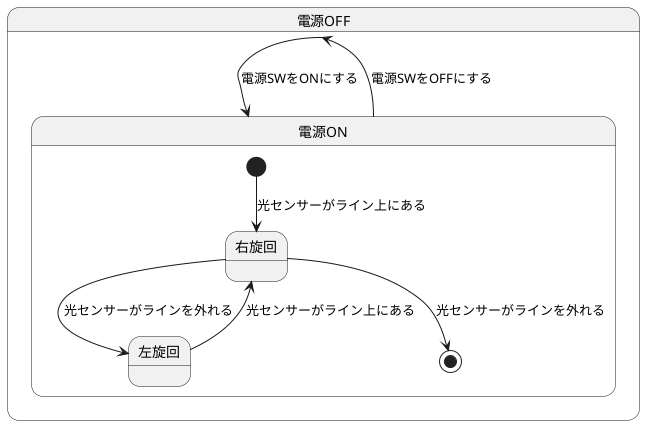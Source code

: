 @startuml 演習6‐5‐3
state 電源OFF {
  電源OFF --> 電源ON : 電源SWをONにする
}
state 電源ON {
  [*] --> 右旋回 : 光センサーがライン上にある
  右旋回 --> 左旋回 : 光センサーがラインを外れる
  左旋回 --> 右旋回 : 光センサーがライン上にある
  右旋回 --> [*] : 光センサーがラインを外れる
}
電源ON --> 電源OFF : 電源SWをOFFにする

@enduml
